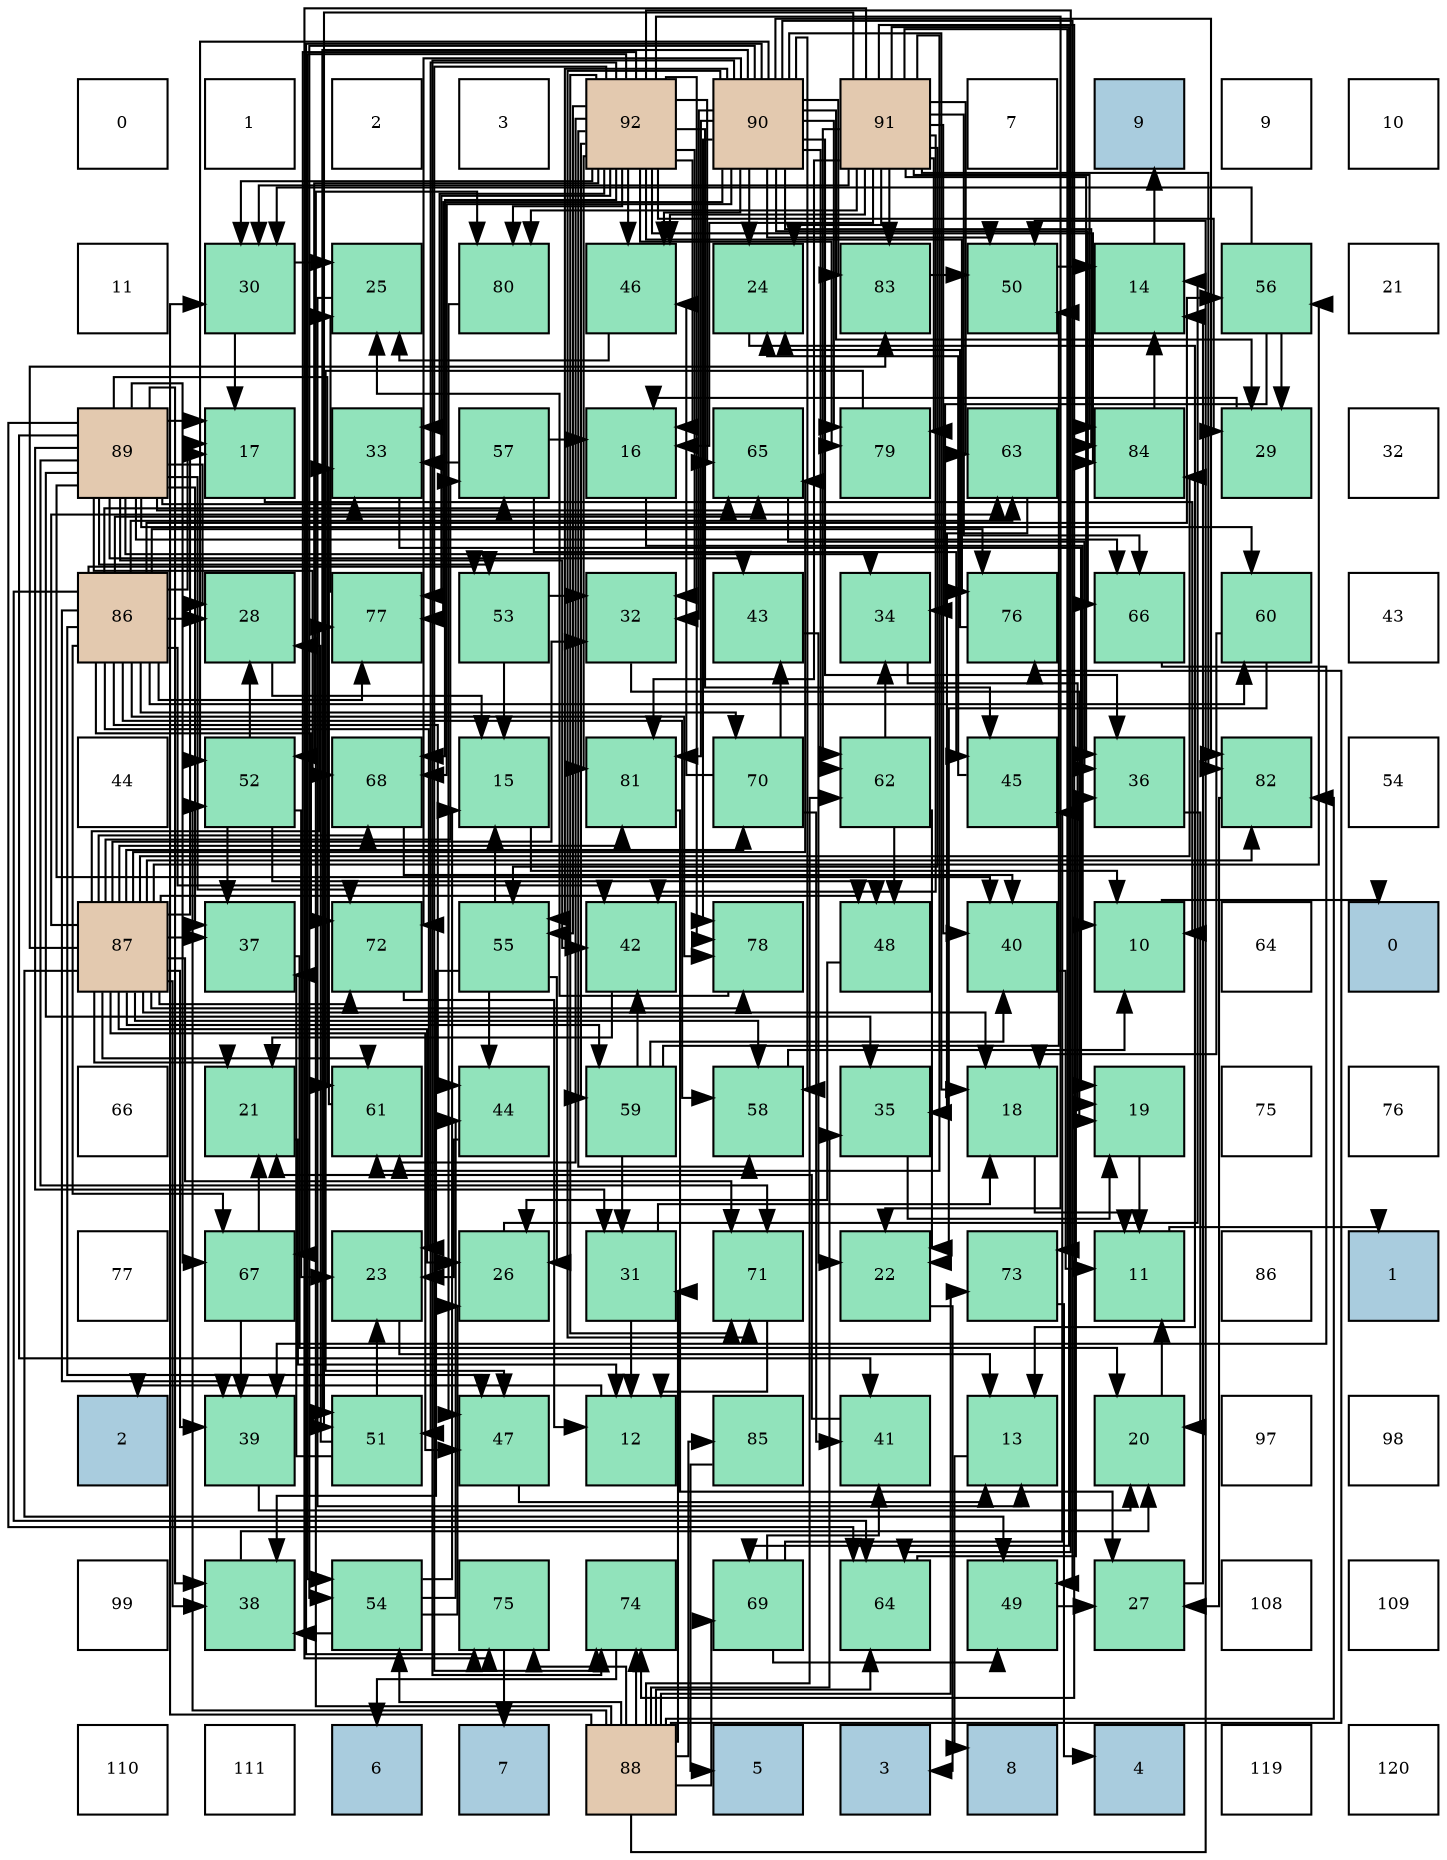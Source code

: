 digraph layout{
 rankdir=TB;
 splines=ortho;
 node [style=filled shape=square fixedsize=true width=0.6];
0[label="0", fontsize=8, fillcolor="#ffffff"];
1[label="1", fontsize=8, fillcolor="#ffffff"];
2[label="2", fontsize=8, fillcolor="#ffffff"];
3[label="3", fontsize=8, fillcolor="#ffffff"];
4[label="92", fontsize=8, fillcolor="#e3c9af"];
5[label="90", fontsize=8, fillcolor="#e3c9af"];
6[label="91", fontsize=8, fillcolor="#e3c9af"];
7[label="7", fontsize=8, fillcolor="#ffffff"];
8[label="9", fontsize=8, fillcolor="#a9ccde"];
9[label="9", fontsize=8, fillcolor="#ffffff"];
10[label="10", fontsize=8, fillcolor="#ffffff"];
11[label="11", fontsize=8, fillcolor="#ffffff"];
12[label="30", fontsize=8, fillcolor="#91e3bb"];
13[label="25", fontsize=8, fillcolor="#91e3bb"];
14[label="80", fontsize=8, fillcolor="#91e3bb"];
15[label="46", fontsize=8, fillcolor="#91e3bb"];
16[label="24", fontsize=8, fillcolor="#91e3bb"];
17[label="83", fontsize=8, fillcolor="#91e3bb"];
18[label="50", fontsize=8, fillcolor="#91e3bb"];
19[label="14", fontsize=8, fillcolor="#91e3bb"];
20[label="56", fontsize=8, fillcolor="#91e3bb"];
21[label="21", fontsize=8, fillcolor="#ffffff"];
22[label="89", fontsize=8, fillcolor="#e3c9af"];
23[label="17", fontsize=8, fillcolor="#91e3bb"];
24[label="33", fontsize=8, fillcolor="#91e3bb"];
25[label="57", fontsize=8, fillcolor="#91e3bb"];
26[label="16", fontsize=8, fillcolor="#91e3bb"];
27[label="65", fontsize=8, fillcolor="#91e3bb"];
28[label="79", fontsize=8, fillcolor="#91e3bb"];
29[label="63", fontsize=8, fillcolor="#91e3bb"];
30[label="84", fontsize=8, fillcolor="#91e3bb"];
31[label="29", fontsize=8, fillcolor="#91e3bb"];
32[label="32", fontsize=8, fillcolor="#ffffff"];
33[label="86", fontsize=8, fillcolor="#e3c9af"];
34[label="28", fontsize=8, fillcolor="#91e3bb"];
35[label="77", fontsize=8, fillcolor="#91e3bb"];
36[label="53", fontsize=8, fillcolor="#91e3bb"];
37[label="32", fontsize=8, fillcolor="#91e3bb"];
38[label="43", fontsize=8, fillcolor="#91e3bb"];
39[label="34", fontsize=8, fillcolor="#91e3bb"];
40[label="76", fontsize=8, fillcolor="#91e3bb"];
41[label="66", fontsize=8, fillcolor="#91e3bb"];
42[label="60", fontsize=8, fillcolor="#91e3bb"];
43[label="43", fontsize=8, fillcolor="#ffffff"];
44[label="44", fontsize=8, fillcolor="#ffffff"];
45[label="52", fontsize=8, fillcolor="#91e3bb"];
46[label="68", fontsize=8, fillcolor="#91e3bb"];
47[label="15", fontsize=8, fillcolor="#91e3bb"];
48[label="81", fontsize=8, fillcolor="#91e3bb"];
49[label="70", fontsize=8, fillcolor="#91e3bb"];
50[label="62", fontsize=8, fillcolor="#91e3bb"];
51[label="45", fontsize=8, fillcolor="#91e3bb"];
52[label="36", fontsize=8, fillcolor="#91e3bb"];
53[label="82", fontsize=8, fillcolor="#91e3bb"];
54[label="54", fontsize=8, fillcolor="#ffffff"];
55[label="87", fontsize=8, fillcolor="#e3c9af"];
56[label="37", fontsize=8, fillcolor="#91e3bb"];
57[label="72", fontsize=8, fillcolor="#91e3bb"];
58[label="55", fontsize=8, fillcolor="#91e3bb"];
59[label="42", fontsize=8, fillcolor="#91e3bb"];
60[label="78", fontsize=8, fillcolor="#91e3bb"];
61[label="48", fontsize=8, fillcolor="#91e3bb"];
62[label="40", fontsize=8, fillcolor="#91e3bb"];
63[label="10", fontsize=8, fillcolor="#91e3bb"];
64[label="64", fontsize=8, fillcolor="#ffffff"];
65[label="0", fontsize=8, fillcolor="#a9ccde"];
66[label="66", fontsize=8, fillcolor="#ffffff"];
67[label="21", fontsize=8, fillcolor="#91e3bb"];
68[label="61", fontsize=8, fillcolor="#91e3bb"];
69[label="44", fontsize=8, fillcolor="#91e3bb"];
70[label="59", fontsize=8, fillcolor="#91e3bb"];
71[label="58", fontsize=8, fillcolor="#91e3bb"];
72[label="35", fontsize=8, fillcolor="#91e3bb"];
73[label="18", fontsize=8, fillcolor="#91e3bb"];
74[label="19", fontsize=8, fillcolor="#91e3bb"];
75[label="75", fontsize=8, fillcolor="#ffffff"];
76[label="76", fontsize=8, fillcolor="#ffffff"];
77[label="77", fontsize=8, fillcolor="#ffffff"];
78[label="67", fontsize=8, fillcolor="#91e3bb"];
79[label="23", fontsize=8, fillcolor="#91e3bb"];
80[label="26", fontsize=8, fillcolor="#91e3bb"];
81[label="31", fontsize=8, fillcolor="#91e3bb"];
82[label="71", fontsize=8, fillcolor="#91e3bb"];
83[label="22", fontsize=8, fillcolor="#91e3bb"];
84[label="73", fontsize=8, fillcolor="#91e3bb"];
85[label="11", fontsize=8, fillcolor="#91e3bb"];
86[label="86", fontsize=8, fillcolor="#ffffff"];
87[label="1", fontsize=8, fillcolor="#a9ccde"];
88[label="2", fontsize=8, fillcolor="#a9ccde"];
89[label="39", fontsize=8, fillcolor="#91e3bb"];
90[label="51", fontsize=8, fillcolor="#91e3bb"];
91[label="47", fontsize=8, fillcolor="#91e3bb"];
92[label="12", fontsize=8, fillcolor="#91e3bb"];
93[label="85", fontsize=8, fillcolor="#91e3bb"];
94[label="41", fontsize=8, fillcolor="#91e3bb"];
95[label="13", fontsize=8, fillcolor="#91e3bb"];
96[label="20", fontsize=8, fillcolor="#91e3bb"];
97[label="97", fontsize=8, fillcolor="#ffffff"];
98[label="98", fontsize=8, fillcolor="#ffffff"];
99[label="99", fontsize=8, fillcolor="#ffffff"];
100[label="38", fontsize=8, fillcolor="#91e3bb"];
101[label="54", fontsize=8, fillcolor="#91e3bb"];
102[label="75", fontsize=8, fillcolor="#91e3bb"];
103[label="74", fontsize=8, fillcolor="#91e3bb"];
104[label="69", fontsize=8, fillcolor="#91e3bb"];
105[label="64", fontsize=8, fillcolor="#91e3bb"];
106[label="49", fontsize=8, fillcolor="#91e3bb"];
107[label="27", fontsize=8, fillcolor="#91e3bb"];
108[label="108", fontsize=8, fillcolor="#ffffff"];
109[label="109", fontsize=8, fillcolor="#ffffff"];
110[label="110", fontsize=8, fillcolor="#ffffff"];
111[label="111", fontsize=8, fillcolor="#ffffff"];
112[label="6", fontsize=8, fillcolor="#a9ccde"];
113[label="7", fontsize=8, fillcolor="#a9ccde"];
114[label="88", fontsize=8, fillcolor="#e3c9af"];
115[label="5", fontsize=8, fillcolor="#a9ccde"];
116[label="3", fontsize=8, fillcolor="#a9ccde"];
117[label="8", fontsize=8, fillcolor="#a9ccde"];
118[label="4", fontsize=8, fillcolor="#a9ccde"];
119[label="119", fontsize=8, fillcolor="#ffffff"];
120[label="120", fontsize=8, fillcolor="#ffffff"];
edge [constraint=false, style=vis];63 -> 65;
85 -> 87;
92 -> 88;
95 -> 117;
19 -> 8;
47 -> 63;
26 -> 63;
23 -> 63;
73 -> 85;
74 -> 85;
96 -> 85;
67 -> 92;
83 -> 116;
79 -> 95;
16 -> 95;
13 -> 95;
80 -> 19;
107 -> 19;
34 -> 47;
31 -> 26;
12 -> 23;
12 -> 13;
81 -> 92;
81 -> 73;
37 -> 74;
24 -> 74;
39 -> 74;
72 -> 74;
52 -> 96;
56 -> 96;
100 -> 96;
89 -> 96;
62 -> 85;
94 -> 67;
59 -> 67;
38 -> 83;
69 -> 79;
51 -> 16;
15 -> 13;
91 -> 95;
61 -> 80;
106 -> 107;
18 -> 19;
90 -> 79;
90 -> 34;
90 -> 56;
45 -> 79;
45 -> 34;
45 -> 56;
45 -> 61;
36 -> 47;
36 -> 37;
101 -> 47;
101 -> 80;
101 -> 100;
101 -> 69;
58 -> 47;
58 -> 80;
58 -> 100;
58 -> 69;
20 -> 31;
20 -> 12;
20 -> 39;
25 -> 26;
25 -> 24;
25 -> 51;
71 -> 63;
70 -> 81;
70 -> 62;
70 -> 59;
70 -> 18;
42 -> 73;
42 -> 83;
68 -> 24;
50 -> 83;
50 -> 39;
50 -> 61;
29 -> 72;
105 -> 52;
27 -> 52;
41 -> 89;
78 -> 67;
78 -> 89;
46 -> 62;
104 -> 94;
104 -> 51;
104 -> 106;
49 -> 94;
49 -> 38;
49 -> 15;
82 -> 92;
57 -> 92;
84 -> 118;
103 -> 112;
102 -> 113;
40 -> 16;
35 -> 13;
60 -> 13;
28 -> 91;
14 -> 91;
48 -> 107;
53 -> 107;
17 -> 18;
30 -> 19;
93 -> 115;
33 -> 23;
33 -> 79;
33 -> 34;
33 -> 89;
33 -> 59;
33 -> 69;
33 -> 91;
33 -> 36;
33 -> 20;
33 -> 25;
33 -> 71;
33 -> 42;
33 -> 29;
33 -> 105;
33 -> 27;
33 -> 78;
33 -> 49;
33 -> 57;
33 -> 40;
33 -> 35;
33 -> 60;
55 -> 23;
55 -> 73;
55 -> 67;
55 -> 80;
55 -> 37;
55 -> 56;
55 -> 100;
55 -> 89;
55 -> 91;
55 -> 61;
55 -> 106;
55 -> 20;
55 -> 25;
55 -> 71;
55 -> 70;
55 -> 68;
55 -> 29;
55 -> 27;
55 -> 46;
55 -> 49;
55 -> 82;
55 -> 57;
55 -> 35;
55 -> 60;
55 -> 48;
55 -> 53;
55 -> 17;
55 -> 30;
114 -> 12;
114 -> 81;
114 -> 72;
114 -> 18;
114 -> 45;
114 -> 101;
114 -> 50;
114 -> 105;
114 -> 104;
114 -> 84;
114 -> 103;
114 -> 102;
114 -> 40;
114 -> 14;
114 -> 53;
114 -> 93;
22 -> 23;
22 -> 34;
22 -> 81;
22 -> 24;
22 -> 39;
22 -> 72;
22 -> 56;
22 -> 100;
22 -> 62;
22 -> 94;
22 -> 59;
22 -> 38;
22 -> 36;
22 -> 42;
22 -> 68;
22 -> 105;
22 -> 27;
22 -> 41;
22 -> 78;
22 -> 46;
22 -> 82;
22 -> 57;
5 -> 73;
5 -> 16;
5 -> 31;
5 -> 37;
5 -> 52;
5 -> 15;
5 -> 106;
5 -> 18;
5 -> 90;
5 -> 45;
5 -> 101;
5 -> 58;
5 -> 71;
5 -> 50;
5 -> 41;
5 -> 46;
5 -> 82;
5 -> 57;
5 -> 103;
5 -> 102;
5 -> 35;
5 -> 60;
5 -> 28;
5 -> 48;
5 -> 53;
5 -> 17;
5 -> 30;
6 -> 26;
6 -> 16;
6 -> 12;
6 -> 52;
6 -> 62;
6 -> 59;
6 -> 15;
6 -> 90;
6 -> 58;
6 -> 68;
6 -> 50;
6 -> 29;
6 -> 41;
6 -> 104;
6 -> 84;
6 -> 103;
6 -> 102;
6 -> 28;
6 -> 14;
6 -> 48;
6 -> 53;
6 -> 17;
6 -> 30;
4 -> 26;
4 -> 83;
4 -> 31;
4 -> 12;
4 -> 37;
4 -> 24;
4 -> 51;
4 -> 15;
4 -> 90;
4 -> 45;
4 -> 101;
4 -> 58;
4 -> 71;
4 -> 70;
4 -> 68;
4 -> 105;
4 -> 27;
4 -> 78;
4 -> 46;
4 -> 82;
4 -> 103;
4 -> 40;
4 -> 35;
4 -> 60;
4 -> 28;
4 -> 14;
4 -> 48;
4 -> 30;
edge [constraint=true, style=invis];
0 -> 11 -> 22 -> 33 -> 44 -> 55 -> 66 -> 77 -> 88 -> 99 -> 110;
1 -> 12 -> 23 -> 34 -> 45 -> 56 -> 67 -> 78 -> 89 -> 100 -> 111;
2 -> 13 -> 24 -> 35 -> 46 -> 57 -> 68 -> 79 -> 90 -> 101 -> 112;
3 -> 14 -> 25 -> 36 -> 47 -> 58 -> 69 -> 80 -> 91 -> 102 -> 113;
4 -> 15 -> 26 -> 37 -> 48 -> 59 -> 70 -> 81 -> 92 -> 103 -> 114;
5 -> 16 -> 27 -> 38 -> 49 -> 60 -> 71 -> 82 -> 93 -> 104 -> 115;
6 -> 17 -> 28 -> 39 -> 50 -> 61 -> 72 -> 83 -> 94 -> 105 -> 116;
7 -> 18 -> 29 -> 40 -> 51 -> 62 -> 73 -> 84 -> 95 -> 106 -> 117;
8 -> 19 -> 30 -> 41 -> 52 -> 63 -> 74 -> 85 -> 96 -> 107 -> 118;
9 -> 20 -> 31 -> 42 -> 53 -> 64 -> 75 -> 86 -> 97 -> 108 -> 119;
10 -> 21 -> 32 -> 43 -> 54 -> 65 -> 76 -> 87 -> 98 -> 109 -> 120;
rank = same {0 -> 1 -> 2 -> 3 -> 4 -> 5 -> 6 -> 7 -> 8 -> 9 -> 10};
rank = same {11 -> 12 -> 13 -> 14 -> 15 -> 16 -> 17 -> 18 -> 19 -> 20 -> 21};
rank = same {22 -> 23 -> 24 -> 25 -> 26 -> 27 -> 28 -> 29 -> 30 -> 31 -> 32};
rank = same {33 -> 34 -> 35 -> 36 -> 37 -> 38 -> 39 -> 40 -> 41 -> 42 -> 43};
rank = same {44 -> 45 -> 46 -> 47 -> 48 -> 49 -> 50 -> 51 -> 52 -> 53 -> 54};
rank = same {55 -> 56 -> 57 -> 58 -> 59 -> 60 -> 61 -> 62 -> 63 -> 64 -> 65};
rank = same {66 -> 67 -> 68 -> 69 -> 70 -> 71 -> 72 -> 73 -> 74 -> 75 -> 76};
rank = same {77 -> 78 -> 79 -> 80 -> 81 -> 82 -> 83 -> 84 -> 85 -> 86 -> 87};
rank = same {88 -> 89 -> 90 -> 91 -> 92 -> 93 -> 94 -> 95 -> 96 -> 97 -> 98};
rank = same {99 -> 100 -> 101 -> 102 -> 103 -> 104 -> 105 -> 106 -> 107 -> 108 -> 109};
rank = same {110 -> 111 -> 112 -> 113 -> 114 -> 115 -> 116 -> 117 -> 118 -> 119 -> 120};
}